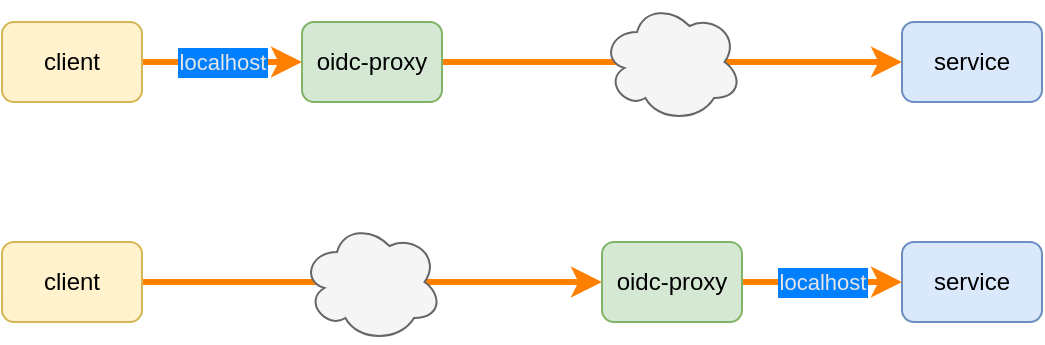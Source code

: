 <mxfile version="17.4.5" type="device"><diagram id="4aBa9F3d7EW42THTT1Wm" name="Page-1"><mxGraphModel dx="1396" dy="740" grid="1" gridSize="10" guides="1" tooltips="1" connect="1" arrows="1" fold="1" page="1" pageScale="1" pageWidth="1100" pageHeight="850" math="0" shadow="0"><root><mxCell id="0"/><mxCell id="1" parent="0"/><mxCell id="8kDVXSkIqTDoXz7PLI09-5" value="localhost" style="edgeStyle=orthogonalEdgeStyle;rounded=0;orthogonalLoop=1;jettySize=auto;html=1;strokeColor=#FF8000;strokeWidth=3;labelBackgroundColor=#007FFF;fontColor=#E6E6E6;labelBorderColor=#007FFF;spacing=2;" edge="1" parent="1" source="8kDVXSkIqTDoXz7PLI09-1" target="8kDVXSkIqTDoXz7PLI09-4"><mxGeometry relative="1" as="geometry"/></mxCell><mxCell id="8kDVXSkIqTDoXz7PLI09-1" value="client" style="rounded=1;whiteSpace=wrap;html=1;fillColor=#fff2cc;strokeColor=#d6b656;" vertex="1" parent="1"><mxGeometry x="170" y="240" width="70" height="40" as="geometry"/></mxCell><mxCell id="8kDVXSkIqTDoXz7PLI09-7" value="" style="edgeStyle=orthogonalEdgeStyle;rounded=0;orthogonalLoop=1;jettySize=auto;html=1;entryX=0;entryY=0.5;entryDx=0;entryDy=0;strokeColor=#FF8000;strokeWidth=3;" edge="1" parent="1" source="8kDVXSkIqTDoXz7PLI09-4" target="8kDVXSkIqTDoXz7PLI09-9"><mxGeometry relative="1" as="geometry"/></mxCell><mxCell id="8kDVXSkIqTDoXz7PLI09-4" value="oidc-proxy" style="rounded=1;whiteSpace=wrap;html=1;fillColor=#d5e8d4;strokeColor=#82b366;" vertex="1" parent="1"><mxGeometry x="320" y="240" width="70" height="40" as="geometry"/></mxCell><mxCell id="8kDVXSkIqTDoXz7PLI09-6" value="" style="ellipse;shape=cloud;whiteSpace=wrap;html=1;fillColor=#f5f5f5;fontColor=#333333;strokeColor=#666666;" vertex="1" parent="1"><mxGeometry x="470" y="230" width="70" height="60" as="geometry"/></mxCell><mxCell id="8kDVXSkIqTDoXz7PLI09-9" value="service" style="rounded=1;whiteSpace=wrap;html=1;fillColor=#dae8fc;strokeColor=#6c8ebf;" vertex="1" parent="1"><mxGeometry x="620" y="240" width="70" height="40" as="geometry"/></mxCell><mxCell id="8kDVXSkIqTDoXz7PLI09-11" value="" style="edgeStyle=orthogonalEdgeStyle;rounded=0;orthogonalLoop=1;jettySize=auto;html=1;entryX=0;entryY=0.5;entryDx=0;entryDy=0;strokeColor=#FF8000;strokeWidth=3;" edge="1" parent="1" source="8kDVXSkIqTDoXz7PLI09-12" target="8kDVXSkIqTDoXz7PLI09-18"><mxGeometry relative="1" as="geometry"><mxPoint x="320" y="370" as="targetPoint"/></mxGeometry></mxCell><mxCell id="8kDVXSkIqTDoXz7PLI09-12" value="client" style="rounded=1;whiteSpace=wrap;html=1;fillColor=#fff2cc;strokeColor=#d6b656;" vertex="1" parent="1"><mxGeometry x="170" y="350" width="70" height="40" as="geometry"/></mxCell><mxCell id="8kDVXSkIqTDoXz7PLI09-16" value="service" style="rounded=1;whiteSpace=wrap;html=1;fillColor=#dae8fc;strokeColor=#6c8ebf;" vertex="1" parent="1"><mxGeometry x="620" y="350" width="70" height="40" as="geometry"/></mxCell><mxCell id="8kDVXSkIqTDoXz7PLI09-17" value="" style="ellipse;shape=cloud;whiteSpace=wrap;html=1;fillColor=#f5f5f5;fontColor=#333333;strokeColor=#666666;" vertex="1" parent="1"><mxGeometry x="320" y="340" width="70" height="60" as="geometry"/></mxCell><mxCell id="8kDVXSkIqTDoXz7PLI09-20" value="localhost" style="edgeStyle=orthogonalEdgeStyle;rounded=0;orthogonalLoop=1;jettySize=auto;html=1;strokeColor=#FF8000;strokeWidth=3;labelBackgroundColor=#007FFF;fontColor=#E6E6E6;labelBorderColor=#007FFF;" edge="1" parent="1" source="8kDVXSkIqTDoXz7PLI09-18" target="8kDVXSkIqTDoXz7PLI09-16"><mxGeometry relative="1" as="geometry"/></mxCell><mxCell id="8kDVXSkIqTDoXz7PLI09-18" value="oidc-proxy" style="rounded=1;whiteSpace=wrap;html=1;fillColor=#d5e8d4;strokeColor=#82b366;" vertex="1" parent="1"><mxGeometry x="470" y="350" width="70" height="40" as="geometry"/></mxCell></root></mxGraphModel></diagram></mxfile>
